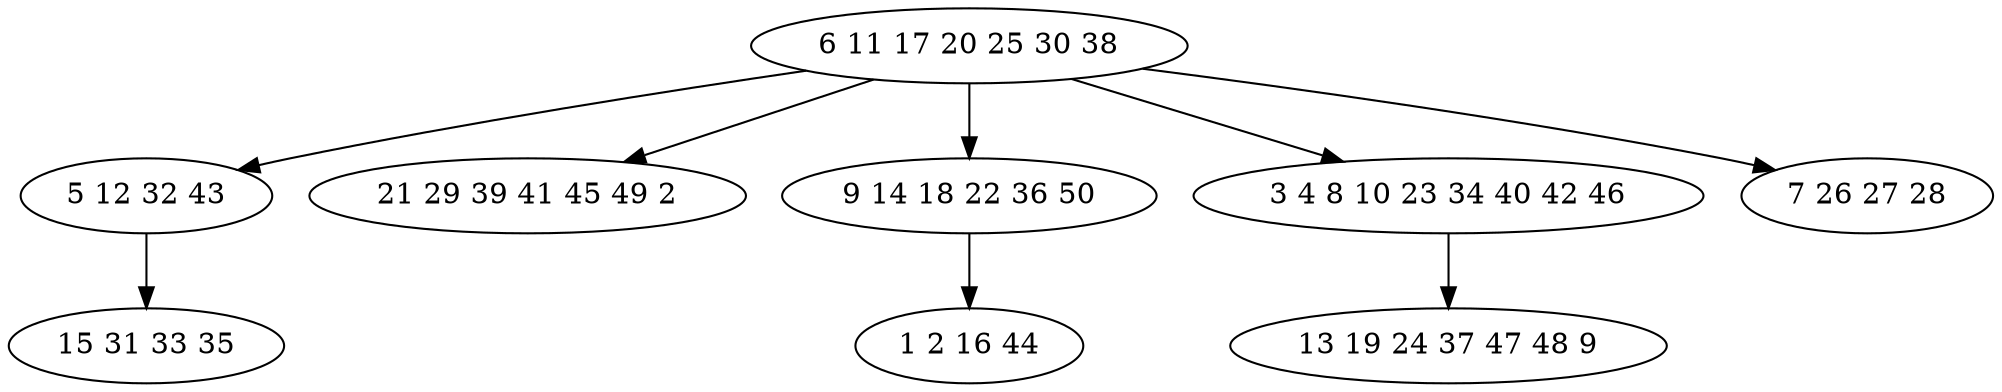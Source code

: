 digraph true_tree {
	"0" -> "1"
	"0" -> "2"
	"0" -> "3"
	"3" -> "4"
	"1" -> "5"
	"0" -> "6"
	"6" -> "7"
	"0" -> "8"
	"0" [label="6 11 17 20 25 30 38"];
	"1" [label="5 12 32 43"];
	"2" [label="21 29 39 41 45 49 2"];
	"3" [label="9 14 18 22 36 50"];
	"4" [label="1 2 16 44"];
	"5" [label="15 31 33 35"];
	"6" [label="3 4 8 10 23 34 40 42 46"];
	"7" [label="13 19 24 37 47 48 9"];
	"8" [label="7 26 27 28"];
}
